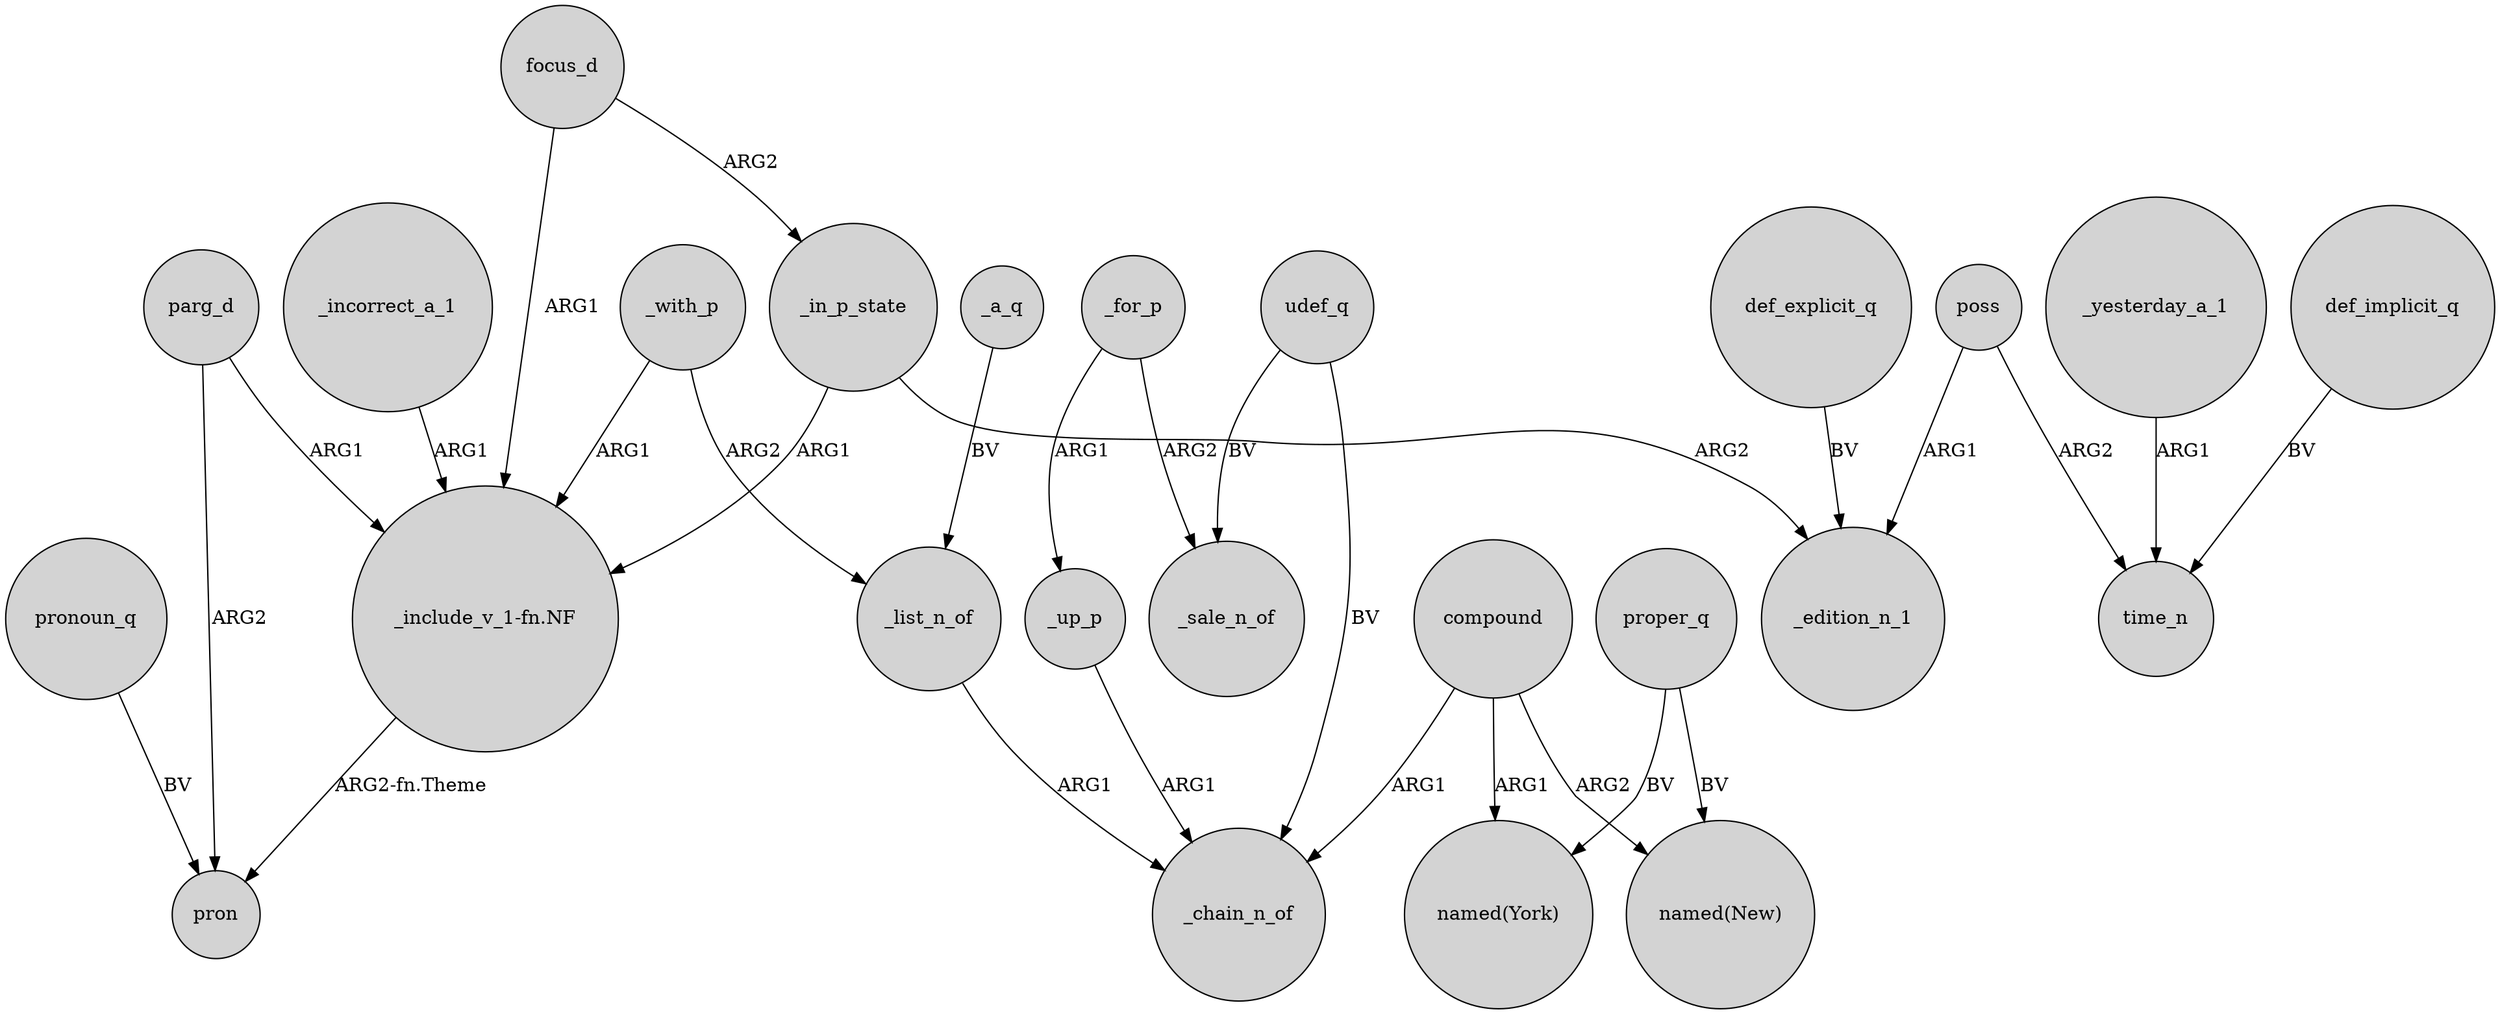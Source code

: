 digraph {
	node [shape=circle style=filled]
	_incorrect_a_1 -> "_include_v_1-fn.NF" [label=ARG1]
	_yesterday_a_1 -> time_n [label=ARG1]
	_a_q -> _list_n_of [label=BV]
	compound -> "named(New)" [label=ARG2]
	_with_p -> "_include_v_1-fn.NF" [label=ARG1]
	proper_q -> "named(New)" [label=BV]
	_for_p -> _sale_n_of [label=ARG2]
	focus_d -> _in_p_state [label=ARG2]
	udef_q -> _chain_n_of [label=BV]
	compound -> _chain_n_of [label=ARG1]
	poss -> time_n [label=ARG2]
	def_explicit_q -> _edition_n_1 [label=BV]
	_in_p_state -> _edition_n_1 [label=ARG2]
	poss -> _edition_n_1 [label=ARG1]
	parg_d -> pron [label=ARG2]
	focus_d -> "_include_v_1-fn.NF" [label=ARG1]
	_list_n_of -> _chain_n_of [label=ARG1]
	pronoun_q -> pron [label=BV]
	compound -> "named(York)" [label=ARG1]
	"_include_v_1-fn.NF" -> pron [label="ARG2-fn.Theme"]
	udef_q -> _sale_n_of [label=BV]
	_up_p -> _chain_n_of [label=ARG1]
	_with_p -> _list_n_of [label=ARG2]
	proper_q -> "named(York)" [label=BV]
	_in_p_state -> "_include_v_1-fn.NF" [label=ARG1]
	_for_p -> _up_p [label=ARG1]
	parg_d -> "_include_v_1-fn.NF" [label=ARG1]
	def_implicit_q -> time_n [label=BV]
}
